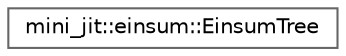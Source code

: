 digraph "Graphical Class Hierarchy"
{
 // LATEX_PDF_SIZE
  bgcolor="transparent";
  edge [fontname=Helvetica,fontsize=10,labelfontname=Helvetica,labelfontsize=10];
  node [fontname=Helvetica,fontsize=10,shape=box,height=0.2,width=0.4];
  rankdir="LR";
  Node0 [id="Node000000",label="mini_jit::einsum::EinsumTree",height=0.2,width=0.4,color="grey40", fillcolor="white", style="filled",URL="$classmini__jit_1_1einsum_1_1EinsumTree.html",tooltip="The EinsumTree class provides methods to transform a string einsum expression into a tree structure b..."];
}
